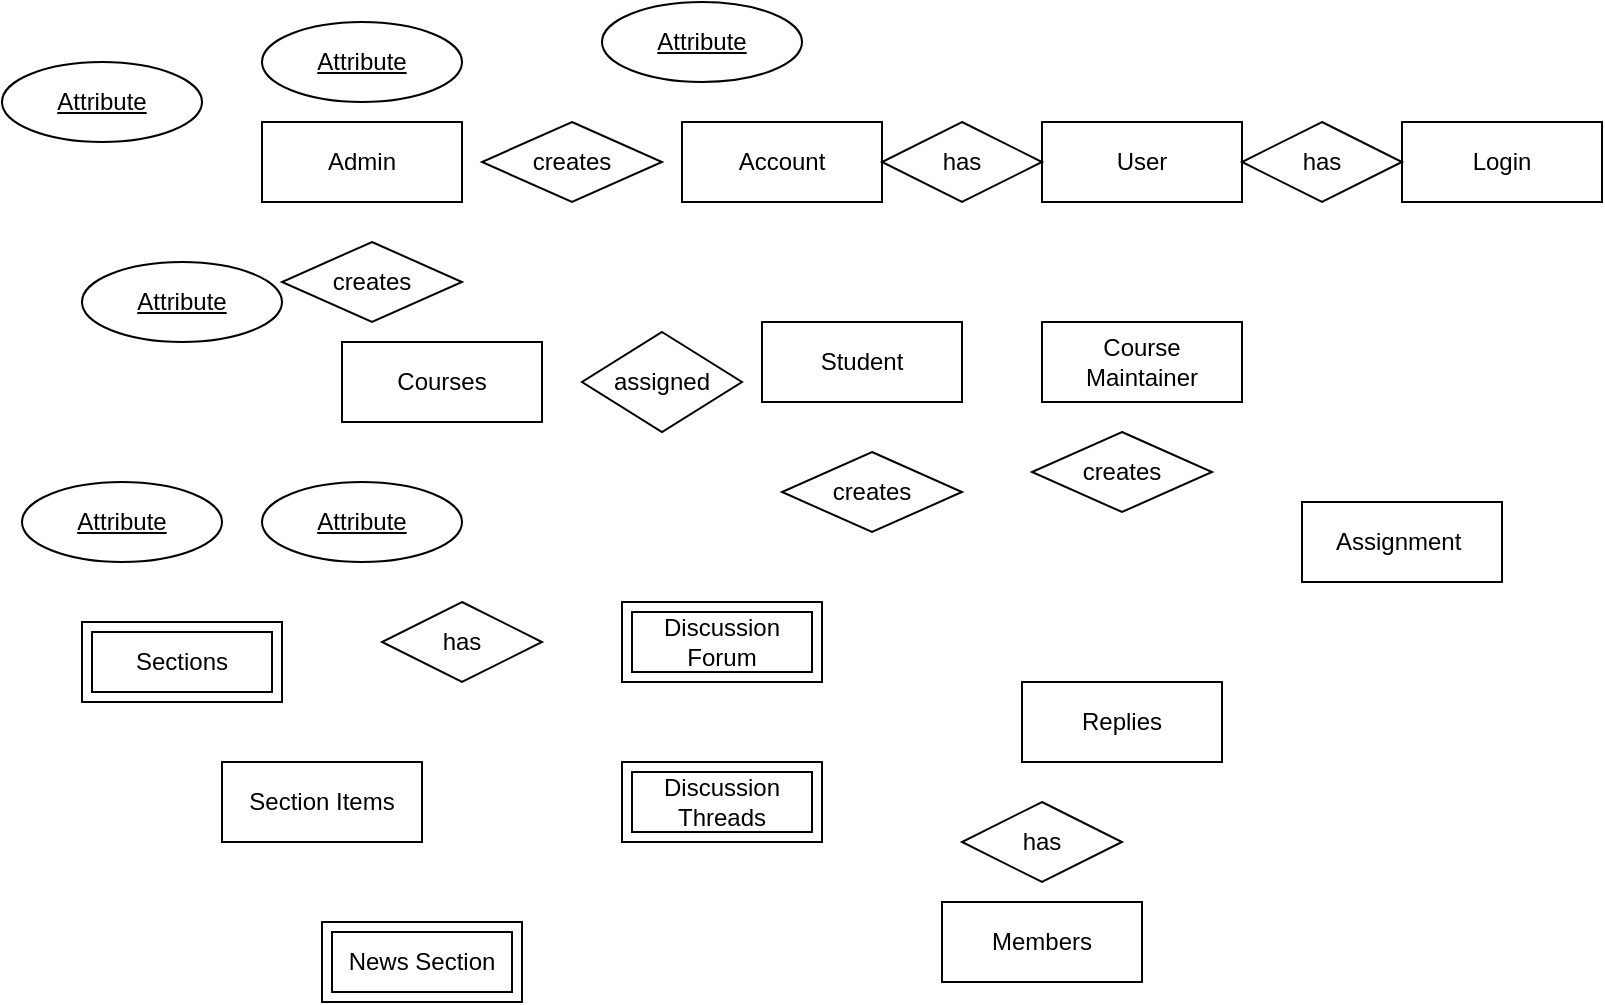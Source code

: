 <mxfile version="16.6.1" type="github">
  <diagram id="R2lEEEUBdFMjLlhIrx00" name="Page-1">
    <mxGraphModel dx="782" dy="460" grid="1" gridSize="10" guides="1" tooltips="1" connect="1" arrows="1" fold="1" page="1" pageScale="1" pageWidth="850" pageHeight="1100" math="0" shadow="0" extFonts="Permanent Marker^https://fonts.googleapis.com/css?family=Permanent+Marker">
      <root>
        <mxCell id="0" />
        <mxCell id="1" parent="0" />
        <mxCell id="ynPax30jrkAcBOTVVLco-2" value="Courses" style="whiteSpace=wrap;html=1;align=center;" vertex="1" parent="1">
          <mxGeometry x="180" y="180" width="100" height="40" as="geometry" />
        </mxCell>
        <mxCell id="ynPax30jrkAcBOTVVLco-3" value="Account" style="whiteSpace=wrap;html=1;align=center;" vertex="1" parent="1">
          <mxGeometry x="350" y="70" width="100" height="40" as="geometry" />
        </mxCell>
        <mxCell id="ynPax30jrkAcBOTVVLco-4" value="User" style="whiteSpace=wrap;html=1;align=center;" vertex="1" parent="1">
          <mxGeometry x="530" y="70" width="100" height="40" as="geometry" />
        </mxCell>
        <mxCell id="ynPax30jrkAcBOTVVLco-5" value="Student" style="whiteSpace=wrap;html=1;align=center;" vertex="1" parent="1">
          <mxGeometry x="390" y="170" width="100" height="40" as="geometry" />
        </mxCell>
        <mxCell id="ynPax30jrkAcBOTVVLco-6" value="Admin" style="whiteSpace=wrap;html=1;align=center;" vertex="1" parent="1">
          <mxGeometry x="140" y="70" width="100" height="40" as="geometry" />
        </mxCell>
        <mxCell id="ynPax30jrkAcBOTVVLco-7" value="Course Maintainer" style="whiteSpace=wrap;html=1;align=center;" vertex="1" parent="1">
          <mxGeometry x="530" y="170" width="100" height="40" as="geometry" />
        </mxCell>
        <mxCell id="ynPax30jrkAcBOTVVLco-8" value="Sections" style="shape=ext;margin=3;double=1;whiteSpace=wrap;html=1;align=center;" vertex="1" parent="1">
          <mxGeometry x="50" y="320" width="100" height="40" as="geometry" />
        </mxCell>
        <mxCell id="ynPax30jrkAcBOTVVLco-9" value="Section Items" style="whiteSpace=wrap;html=1;align=center;" vertex="1" parent="1">
          <mxGeometry x="120" y="390" width="100" height="40" as="geometry" />
        </mxCell>
        <mxCell id="ynPax30jrkAcBOTVVLco-10" value="Assignment&amp;nbsp;" style="whiteSpace=wrap;html=1;align=center;" vertex="1" parent="1">
          <mxGeometry x="660" y="260" width="100" height="40" as="geometry" />
        </mxCell>
        <mxCell id="ynPax30jrkAcBOTVVLco-11" value="Discussion Forum" style="shape=ext;margin=3;double=1;whiteSpace=wrap;html=1;align=center;" vertex="1" parent="1">
          <mxGeometry x="320" y="310" width="100" height="40" as="geometry" />
        </mxCell>
        <mxCell id="ynPax30jrkAcBOTVVLco-12" value="Discussion Threads" style="shape=ext;margin=3;double=1;whiteSpace=wrap;html=1;align=center;" vertex="1" parent="1">
          <mxGeometry x="320" y="390" width="100" height="40" as="geometry" />
        </mxCell>
        <mxCell id="ynPax30jrkAcBOTVVLco-13" value="Replies" style="whiteSpace=wrap;html=1;align=center;" vertex="1" parent="1">
          <mxGeometry x="520" y="350" width="100" height="40" as="geometry" />
        </mxCell>
        <mxCell id="ynPax30jrkAcBOTVVLco-14" value="Login" style="whiteSpace=wrap;html=1;align=center;" vertex="1" parent="1">
          <mxGeometry x="710" y="70" width="100" height="40" as="geometry" />
        </mxCell>
        <mxCell id="ynPax30jrkAcBOTVVLco-16" value="creates" style="shape=rhombus;perimeter=rhombusPerimeter;whiteSpace=wrap;html=1;align=center;" vertex="1" parent="1">
          <mxGeometry x="250" y="70" width="90" height="40" as="geometry" />
        </mxCell>
        <mxCell id="ynPax30jrkAcBOTVVLco-17" value="creates" style="shape=rhombus;perimeter=rhombusPerimeter;whiteSpace=wrap;html=1;align=center;" vertex="1" parent="1">
          <mxGeometry x="150" y="130" width="90" height="40" as="geometry" />
        </mxCell>
        <mxCell id="ynPax30jrkAcBOTVVLco-18" value="creates" style="shape=rhombus;perimeter=rhombusPerimeter;whiteSpace=wrap;html=1;align=center;" vertex="1" parent="1">
          <mxGeometry x="400" y="235" width="90" height="40" as="geometry" />
        </mxCell>
        <mxCell id="ynPax30jrkAcBOTVVLco-19" value="has" style="shape=rhombus;perimeter=rhombusPerimeter;whiteSpace=wrap;html=1;align=center;" vertex="1" parent="1">
          <mxGeometry x="200" y="310" width="80" height="40" as="geometry" />
        </mxCell>
        <mxCell id="ynPax30jrkAcBOTVVLco-20" value="has" style="shape=rhombus;perimeter=rhombusPerimeter;whiteSpace=wrap;html=1;align=center;" vertex="1" parent="1">
          <mxGeometry x="490" y="410" width="80" height="40" as="geometry" />
        </mxCell>
        <mxCell id="ynPax30jrkAcBOTVVLco-21" value="has" style="shape=rhombus;perimeter=rhombusPerimeter;whiteSpace=wrap;html=1;align=center;" vertex="1" parent="1">
          <mxGeometry x="630" y="70" width="80" height="40" as="geometry" />
        </mxCell>
        <mxCell id="ynPax30jrkAcBOTVVLco-22" value="has" style="shape=rhombus;perimeter=rhombusPerimeter;whiteSpace=wrap;html=1;align=center;" vertex="1" parent="1">
          <mxGeometry x="450" y="70" width="80" height="40" as="geometry" />
        </mxCell>
        <mxCell id="ynPax30jrkAcBOTVVLco-23" value="News Section" style="shape=ext;margin=3;double=1;whiteSpace=wrap;html=1;align=center;" vertex="1" parent="1">
          <mxGeometry x="170" y="470" width="100" height="40" as="geometry" />
        </mxCell>
        <mxCell id="ynPax30jrkAcBOTVVLco-24" value="Members" style="whiteSpace=wrap;html=1;align=center;" vertex="1" parent="1">
          <mxGeometry x="480" y="460" width="100" height="40" as="geometry" />
        </mxCell>
        <mxCell id="ynPax30jrkAcBOTVVLco-26" value="assigned" style="shape=rhombus;perimeter=rhombusPerimeter;whiteSpace=wrap;html=1;align=center;" vertex="1" parent="1">
          <mxGeometry x="300" y="175" width="80" height="50" as="geometry" />
        </mxCell>
        <mxCell id="ynPax30jrkAcBOTVVLco-27" value="creates" style="shape=rhombus;perimeter=rhombusPerimeter;whiteSpace=wrap;html=1;align=center;" vertex="1" parent="1">
          <mxGeometry x="525" y="225" width="90" height="40" as="geometry" />
        </mxCell>
        <mxCell id="ynPax30jrkAcBOTVVLco-30" value="Attribute" style="ellipse;whiteSpace=wrap;html=1;align=center;fontStyle=4;" vertex="1" parent="1">
          <mxGeometry x="50" y="140" width="100" height="40" as="geometry" />
        </mxCell>
        <mxCell id="ynPax30jrkAcBOTVVLco-31" value="Attribute" style="ellipse;whiteSpace=wrap;html=1;align=center;fontStyle=4;" vertex="1" parent="1">
          <mxGeometry x="310" y="10" width="100" height="40" as="geometry" />
        </mxCell>
        <mxCell id="ynPax30jrkAcBOTVVLco-32" value="Attribute" style="ellipse;whiteSpace=wrap;html=1;align=center;fontStyle=4;" vertex="1" parent="1">
          <mxGeometry x="140" y="20" width="100" height="40" as="geometry" />
        </mxCell>
        <mxCell id="ynPax30jrkAcBOTVVLco-33" value="Attribute" style="ellipse;whiteSpace=wrap;html=1;align=center;fontStyle=4;" vertex="1" parent="1">
          <mxGeometry x="10" y="40" width="100" height="40" as="geometry" />
        </mxCell>
        <mxCell id="ynPax30jrkAcBOTVVLco-34" value="Attribute" style="ellipse;whiteSpace=wrap;html=1;align=center;fontStyle=4;" vertex="1" parent="1">
          <mxGeometry x="140" y="250" width="100" height="40" as="geometry" />
        </mxCell>
        <mxCell id="ynPax30jrkAcBOTVVLco-35" value="Attribute" style="ellipse;whiteSpace=wrap;html=1;align=center;fontStyle=4;" vertex="1" parent="1">
          <mxGeometry x="20" y="250" width="100" height="40" as="geometry" />
        </mxCell>
      </root>
    </mxGraphModel>
  </diagram>
</mxfile>
